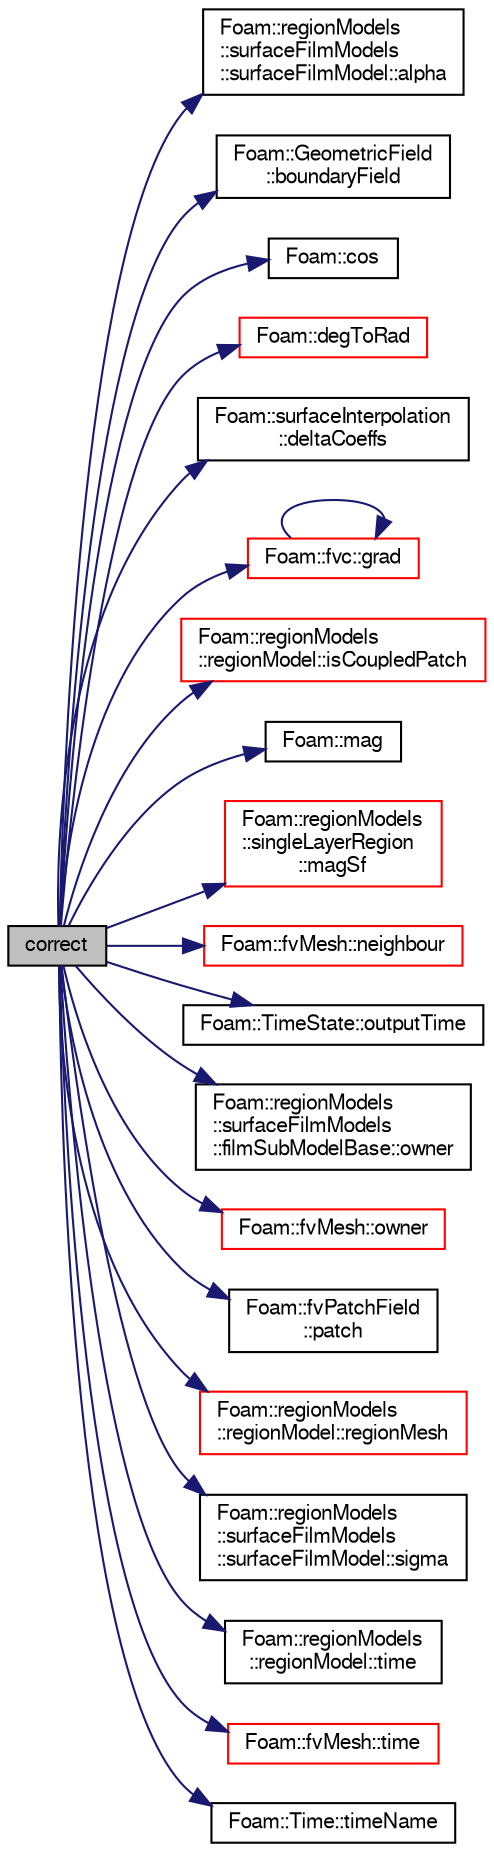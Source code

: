 digraph "correct"
{
  bgcolor="transparent";
  edge [fontname="FreeSans",fontsize="10",labelfontname="FreeSans",labelfontsize="10"];
  node [fontname="FreeSans",fontsize="10",shape=record];
  rankdir="LR";
  Node6 [label="correct",height=0.2,width=0.4,color="black", fillcolor="grey75", style="filled", fontcolor="black"];
  Node6 -> Node7 [color="midnightblue",fontsize="10",style="solid",fontname="FreeSans"];
  Node7 [label="Foam::regionModels\l::surfaceFilmModels\l::surfaceFilmModel::alpha",height=0.2,width=0.4,color="black",URL="$a29178.html#a1cfd8f7adf521ce56d08ee58de5d2540",tooltip="Return the film coverage, 1 = covered, 0 = uncovered / []. "];
  Node6 -> Node8 [color="midnightblue",fontsize="10",style="solid",fontname="FreeSans"];
  Node8 [label="Foam::GeometricField\l::boundaryField",height=0.2,width=0.4,color="black",URL="$a22434.html#a3c6c1a789b48ea0c5e8bff64f9c14f2d",tooltip="Return reference to GeometricBoundaryField. "];
  Node6 -> Node9 [color="midnightblue",fontsize="10",style="solid",fontname="FreeSans"];
  Node9 [label="Foam::cos",height=0.2,width=0.4,color="black",URL="$a21124.html#aebb41a148f7cf44b63e12f69e487e49f"];
  Node6 -> Node10 [color="midnightblue",fontsize="10",style="solid",fontname="FreeSans"];
  Node10 [label="Foam::degToRad",height=0.2,width=0.4,color="red",URL="$a21124.html#af706f965be4d1457b0f1e7fade1c0118",tooltip="Conversion from degrees to radians. "];
  Node6 -> Node12 [color="midnightblue",fontsize="10",style="solid",fontname="FreeSans"];
  Node12 [label="Foam::surfaceInterpolation\l::deltaCoeffs",height=0.2,width=0.4,color="black",URL="$a23274.html#ab0b5a64a75600c28974f6287b4cd6c75",tooltip="Return reference to cell-centre difference coefficients. "];
  Node6 -> Node13 [color="midnightblue",fontsize="10",style="solid",fontname="FreeSans"];
  Node13 [label="Foam::fvc::grad",height=0.2,width=0.4,color="red",URL="$a21134.html#a7c00ec90ecc15ed3005255e42c52827a"];
  Node13 -> Node13 [color="midnightblue",fontsize="10",style="solid",fontname="FreeSans"];
  Node6 -> Node16 [color="midnightblue",fontsize="10",style="solid",fontname="FreeSans"];
  Node16 [label="Foam::regionModels\l::regionModel::isCoupledPatch",height=0.2,width=0.4,color="red",URL="$a28998.html#a24ba095f818981326666e05c931a5009",tooltip="Return true if patchI on the local region is a coupled. "];
  Node6 -> Node18 [color="midnightblue",fontsize="10",style="solid",fontname="FreeSans"];
  Node18 [label="Foam::mag",height=0.2,width=0.4,color="black",URL="$a21124.html#a929da2a3fdcf3dacbbe0487d3a330dae"];
  Node6 -> Node19 [color="midnightblue",fontsize="10",style="solid",fontname="FreeSans"];
  Node19 [label="Foam::regionModels\l::singleLayerRegion\l::magSf",height=0.2,width=0.4,color="red",URL="$a29018.html#a731a7fa3f5bd4f856355b52d64f38d1a",tooltip="Return the face area magnitudes / [m2]. "];
  Node6 -> Node63 [color="midnightblue",fontsize="10",style="solid",fontname="FreeSans"];
  Node63 [label="Foam::fvMesh::neighbour",height=0.2,width=0.4,color="red",URL="$a22766.html#aab1a7f2af09b33005a527e107c7b3fad",tooltip="Internal face neighbour. "];
  Node6 -> Node294 [color="midnightblue",fontsize="10",style="solid",fontname="FreeSans"];
  Node294 [label="Foam::TimeState::outputTime",height=0.2,width=0.4,color="black",URL="$a26362.html#a59fd6e5492ff7a07bf267713f0338fa1",tooltip="Return true if this is an output time (primary or secondary) "];
  Node6 -> Node318 [color="midnightblue",fontsize="10",style="solid",fontname="FreeSans"];
  Node318 [label="Foam::regionModels\l::surfaceFilmModels\l::filmSubModelBase::owner",height=0.2,width=0.4,color="black",URL="$a29050.html#a9002aeea87356bb78bf0dabcf1f745d8",tooltip="Return const access to the owner surface film model. "];
  Node6 -> Node76 [color="midnightblue",fontsize="10",style="solid",fontname="FreeSans"];
  Node76 [label="Foam::fvMesh::owner",height=0.2,width=0.4,color="red",URL="$a22766.html#a16e7eb254c4fd2d1d7ac4d5d71f6c9f9",tooltip="Internal face owner. "];
  Node6 -> Node319 [color="midnightblue",fontsize="10",style="solid",fontname="FreeSans"];
  Node319 [label="Foam::fvPatchField\l::patch",height=0.2,width=0.4,color="black",URL="$a22354.html#aca0923a4611f6166ffd8fa14d81864a4",tooltip="Return patch. "];
  Node6 -> Node320 [color="midnightblue",fontsize="10",style="solid",fontname="FreeSans"];
  Node320 [label="Foam::regionModels\l::regionModel::regionMesh",height=0.2,width=0.4,color="red",URL="$a28998.html#a89a37969c20983ee143c612486ce5313",tooltip="Return the region mesh database. "];
  Node6 -> Node327 [color="midnightblue",fontsize="10",style="solid",fontname="FreeSans"];
  Node327 [label="Foam::regionModels\l::surfaceFilmModels\l::surfaceFilmModel::sigma",height=0.2,width=0.4,color="black",URL="$a29178.html#ae96be34e70a7bbc129cffe52f9b2b08e",tooltip="Return the film surface tension [N/m]. "];
  Node6 -> Node328 [color="midnightblue",fontsize="10",style="solid",fontname="FreeSans"];
  Node328 [label="Foam::regionModels\l::regionModel::time",height=0.2,width=0.4,color="black",URL="$a28998.html#a1ed86245b170b9f651f62650b1827500",tooltip="Return the reference to the time database. "];
  Node6 -> Node100 [color="midnightblue",fontsize="10",style="solid",fontname="FreeSans"];
  Node100 [label="Foam::fvMesh::time",height=0.2,width=0.4,color="red",URL="$a22766.html#a0d94096809fe3376b29a2a29ca11bb18",tooltip="Return the top-level database. "];
  Node6 -> Node329 [color="midnightblue",fontsize="10",style="solid",fontname="FreeSans"];
  Node329 [label="Foam::Time::timeName",height=0.2,width=0.4,color="black",URL="$a26350.html#ad9d86fef6eca18797c786726cf925179",tooltip="Return time name of given scalar time. "];
}
